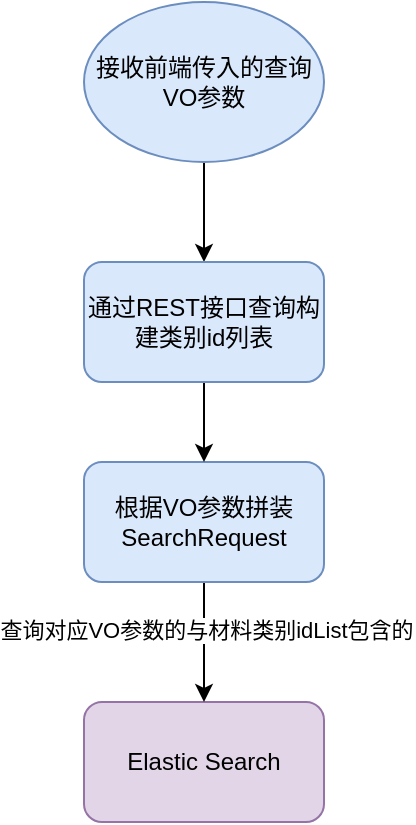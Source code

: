 <mxfile version="21.6.5" type="github">
  <diagram name="第 1 页" id="4LM2ycM2VbE3EXapF863">
    <mxGraphModel dx="1358" dy="936" grid="1" gridSize="10" guides="1" tooltips="1" connect="1" arrows="1" fold="1" page="1" pageScale="1" pageWidth="1169" pageHeight="827" math="0" shadow="0">
      <root>
        <mxCell id="0" />
        <mxCell id="1" parent="0" />
        <mxCell id="IZmZEBvCgHjcbLLQQi7D-3" value="Elastic Search" style="rounded=1;whiteSpace=wrap;html=1;fillColor=#e1d5e7;strokeColor=#9673a6;" vertex="1" parent="1">
          <mxGeometry x="480" y="430" width="120" height="60" as="geometry" />
        </mxCell>
        <mxCell id="IZmZEBvCgHjcbLLQQi7D-6" style="edgeStyle=orthogonalEdgeStyle;rounded=0;orthogonalLoop=1;jettySize=auto;html=1;entryX=0.5;entryY=0;entryDx=0;entryDy=0;" edge="1" parent="1" source="IZmZEBvCgHjcbLLQQi7D-4" target="IZmZEBvCgHjcbLLQQi7D-7">
          <mxGeometry relative="1" as="geometry" />
        </mxCell>
        <mxCell id="IZmZEBvCgHjcbLLQQi7D-4" value="接收前端传入的查询VO参数" style="ellipse;whiteSpace=wrap;html=1;fillColor=#dae8fc;strokeColor=#6c8ebf;" vertex="1" parent="1">
          <mxGeometry x="480" y="80" width="120" height="80" as="geometry" />
        </mxCell>
        <mxCell id="IZmZEBvCgHjcbLLQQi7D-9" style="edgeStyle=orthogonalEdgeStyle;rounded=0;orthogonalLoop=1;jettySize=auto;html=1;entryX=0.5;entryY=0;entryDx=0;entryDy=0;" edge="1" parent="1" source="IZmZEBvCgHjcbLLQQi7D-5" target="IZmZEBvCgHjcbLLQQi7D-3">
          <mxGeometry relative="1" as="geometry">
            <mxPoint x="540" y="470" as="targetPoint" />
          </mxGeometry>
        </mxCell>
        <mxCell id="IZmZEBvCgHjcbLLQQi7D-11" value="查询对应VO参数的与材料类别idList包含的" style="edgeLabel;html=1;align=center;verticalAlign=middle;resizable=0;points=[];" vertex="1" connectable="0" parent="IZmZEBvCgHjcbLLQQi7D-9">
          <mxGeometry x="-0.22" y="1" relative="1" as="geometry">
            <mxPoint as="offset" />
          </mxGeometry>
        </mxCell>
        <mxCell id="IZmZEBvCgHjcbLLQQi7D-5" value="根据VO参数拼装SearchRequest" style="rounded=1;whiteSpace=wrap;html=1;fillColor=#dae8fc;strokeColor=#6c8ebf;" vertex="1" parent="1">
          <mxGeometry x="480" y="310" width="120" height="60" as="geometry" />
        </mxCell>
        <mxCell id="IZmZEBvCgHjcbLLQQi7D-8" style="edgeStyle=orthogonalEdgeStyle;rounded=0;orthogonalLoop=1;jettySize=auto;html=1;entryX=0.5;entryY=0;entryDx=0;entryDy=0;" edge="1" parent="1" source="IZmZEBvCgHjcbLLQQi7D-7" target="IZmZEBvCgHjcbLLQQi7D-5">
          <mxGeometry relative="1" as="geometry" />
        </mxCell>
        <mxCell id="IZmZEBvCgHjcbLLQQi7D-7" value="通过REST接口查询构建类别id列表" style="rounded=1;whiteSpace=wrap;html=1;fillColor=#dae8fc;strokeColor=#6c8ebf;" vertex="1" parent="1">
          <mxGeometry x="480" y="210" width="120" height="60" as="geometry" />
        </mxCell>
      </root>
    </mxGraphModel>
  </diagram>
</mxfile>

